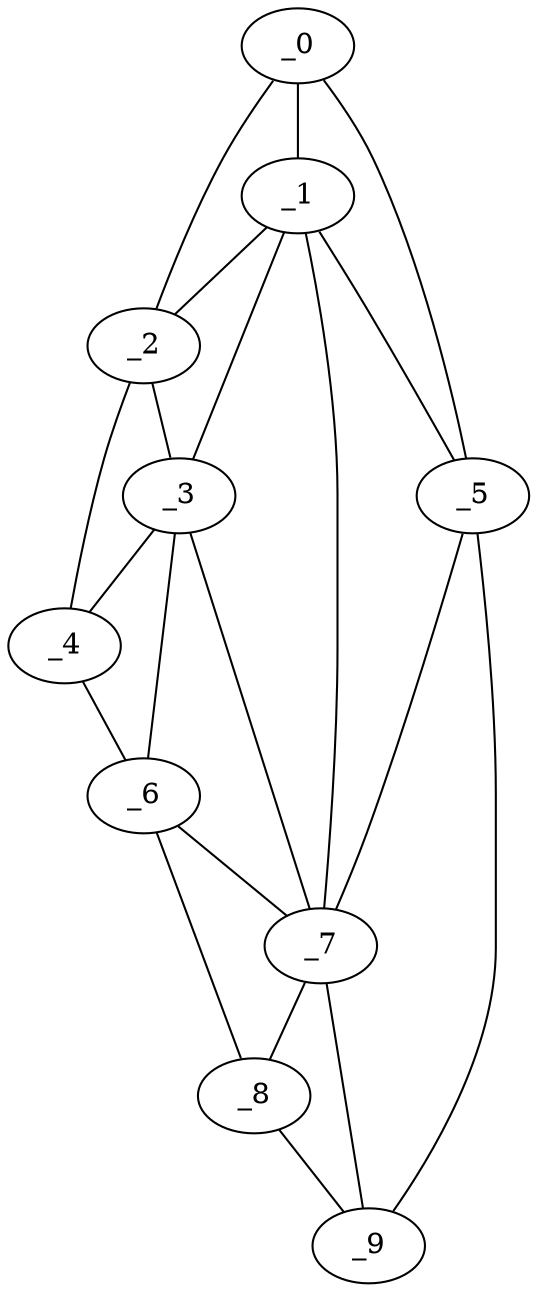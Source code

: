 graph "obj41__40.gxl" {
	_0	 [x=14,
		y=79];
	_1	 [x=31,
		y=69];
	_0 -- _1	 [valence=2];
	_2	 [x=33,
		y=33];
	_0 -- _2	 [valence=1];
	_5	 [x=73,
		y=125];
	_0 -- _5	 [valence=1];
	_1 -- _2	 [valence=2];
	_3	 [x=47,
		y=29];
	_1 -- _3	 [valence=1];
	_1 -- _5	 [valence=2];
	_7	 [x=90,
		y=65];
	_1 -- _7	 [valence=2];
	_2 -- _3	 [valence=2];
	_4	 [x=49,
		y=6];
	_2 -- _4	 [valence=1];
	_3 -- _4	 [valence=1];
	_6	 [x=87,
		y=6];
	_3 -- _6	 [valence=1];
	_3 -- _7	 [valence=2];
	_4 -- _6	 [valence=1];
	_5 -- _7	 [valence=2];
	_9	 [x=117,
		y=106];
	_5 -- _9	 [valence=1];
	_6 -- _7	 [valence=2];
	_8	 [x=117,
		y=75];
	_6 -- _8	 [valence=1];
	_7 -- _8	 [valence=2];
	_7 -- _9	 [valence=2];
	_8 -- _9	 [valence=1];
}
